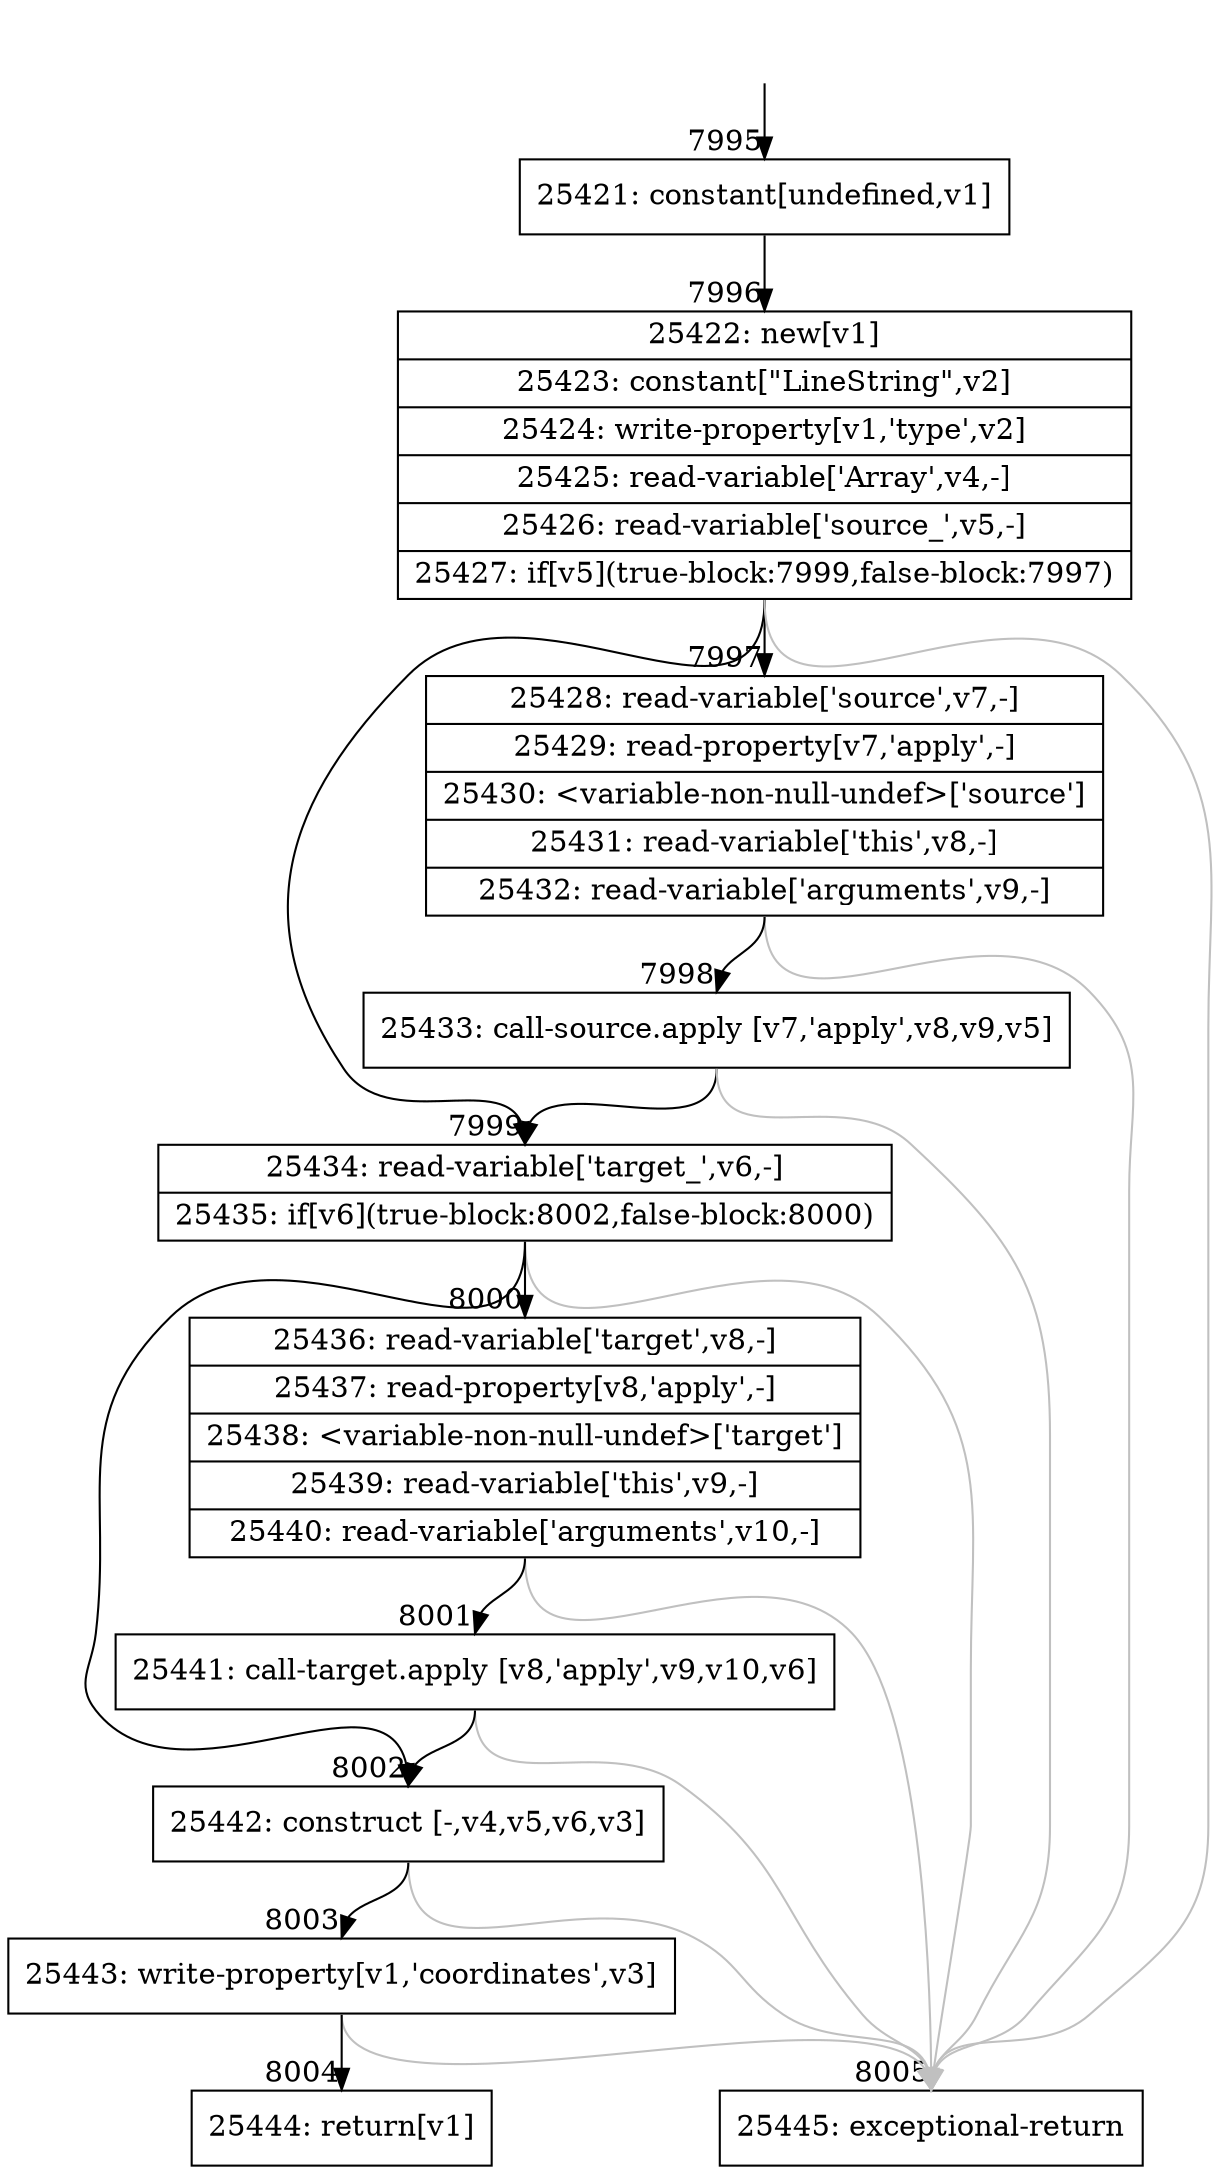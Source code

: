 digraph {
rankdir="TD"
BB_entry756[shape=none,label=""];
BB_entry756 -> BB7995 [tailport=s, headport=n, headlabel="    7995"]
BB7995 [shape=record label="{25421: constant[undefined,v1]}" ] 
BB7995 -> BB7996 [tailport=s, headport=n, headlabel="      7996"]
BB7996 [shape=record label="{25422: new[v1]|25423: constant[\"LineString\",v2]|25424: write-property[v1,'type',v2]|25425: read-variable['Array',v4,-]|25426: read-variable['source_',v5,-]|25427: if[v5](true-block:7999,false-block:7997)}" ] 
BB7996 -> BB7999 [tailport=s, headport=n, headlabel="      7999"]
BB7996 -> BB7997 [tailport=s, headport=n, headlabel="      7997"]
BB7996 -> BB8005 [tailport=s, headport=n, color=gray, headlabel="      8005"]
BB7997 [shape=record label="{25428: read-variable['source',v7,-]|25429: read-property[v7,'apply',-]|25430: \<variable-non-null-undef\>['source']|25431: read-variable['this',v8,-]|25432: read-variable['arguments',v9,-]}" ] 
BB7997 -> BB7998 [tailport=s, headport=n, headlabel="      7998"]
BB7997 -> BB8005 [tailport=s, headport=n, color=gray]
BB7998 [shape=record label="{25433: call-source.apply [v7,'apply',v8,v9,v5]}" ] 
BB7998 -> BB7999 [tailport=s, headport=n]
BB7998 -> BB8005 [tailport=s, headport=n, color=gray]
BB7999 [shape=record label="{25434: read-variable['target_',v6,-]|25435: if[v6](true-block:8002,false-block:8000)}" ] 
BB7999 -> BB8002 [tailport=s, headport=n, headlabel="      8002"]
BB7999 -> BB8000 [tailport=s, headport=n, headlabel="      8000"]
BB7999 -> BB8005 [tailport=s, headport=n, color=gray]
BB8000 [shape=record label="{25436: read-variable['target',v8,-]|25437: read-property[v8,'apply',-]|25438: \<variable-non-null-undef\>['target']|25439: read-variable['this',v9,-]|25440: read-variable['arguments',v10,-]}" ] 
BB8000 -> BB8001 [tailport=s, headport=n, headlabel="      8001"]
BB8000 -> BB8005 [tailport=s, headport=n, color=gray]
BB8001 [shape=record label="{25441: call-target.apply [v8,'apply',v9,v10,v6]}" ] 
BB8001 -> BB8002 [tailport=s, headport=n]
BB8001 -> BB8005 [tailport=s, headport=n, color=gray]
BB8002 [shape=record label="{25442: construct [-,v4,v5,v6,v3]}" ] 
BB8002 -> BB8003 [tailport=s, headport=n, headlabel="      8003"]
BB8002 -> BB8005 [tailport=s, headport=n, color=gray]
BB8003 [shape=record label="{25443: write-property[v1,'coordinates',v3]}" ] 
BB8003 -> BB8004 [tailport=s, headport=n, headlabel="      8004"]
BB8003 -> BB8005 [tailport=s, headport=n, color=gray]
BB8004 [shape=record label="{25444: return[v1]}" ] 
BB8005 [shape=record label="{25445: exceptional-return}" ] 
//#$~ 4591
}
